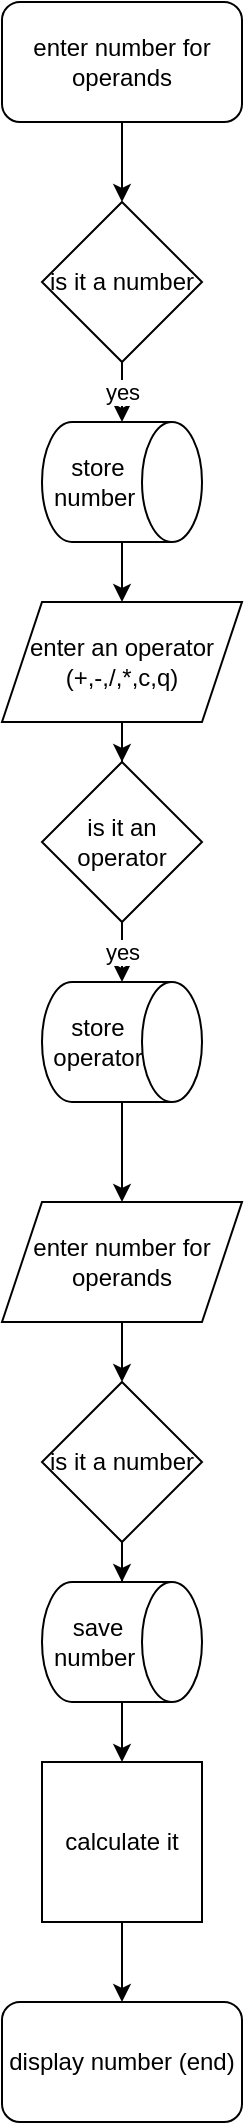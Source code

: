 <mxfile version="15.5.8" type="github">
  <diagram id="GDMP_vEG5RRETmi2Cn6S" name="Page-1">
    <mxGraphModel dx="1038" dy="547" grid="1" gridSize="10" guides="1" tooltips="1" connect="1" arrows="1" fold="1" page="1" pageScale="1" pageWidth="850" pageHeight="1100" math="0" shadow="0">
      <root>
        <mxCell id="0" />
        <mxCell id="1" parent="0" />
        <mxCell id="1s8ufy4f7ip8xousPr05-5" value="" style="edgeStyle=orthogonalEdgeStyle;rounded=0;orthogonalLoop=1;jettySize=auto;html=1;" parent="1" source="1s8ufy4f7ip8xousPr05-2" target="1s8ufy4f7ip8xousPr05-4" edge="1">
          <mxGeometry relative="1" as="geometry" />
        </mxCell>
        <mxCell id="1s8ufy4f7ip8xousPr05-2" value="enter number for operands" style="rounded=1;whiteSpace=wrap;html=1;" parent="1" vertex="1">
          <mxGeometry x="340" y="30" width="120" height="60" as="geometry" />
        </mxCell>
        <mxCell id="CedihasmcYs-21EmaN2X-2" value="yes" style="edgeStyle=orthogonalEdgeStyle;rounded=0;orthogonalLoop=1;jettySize=auto;html=1;" parent="1" source="1s8ufy4f7ip8xousPr05-4" target="CedihasmcYs-21EmaN2X-1" edge="1">
          <mxGeometry relative="1" as="geometry" />
        </mxCell>
        <mxCell id="1s8ufy4f7ip8xousPr05-4" value="is it a number" style="rhombus;whiteSpace=wrap;html=1;" parent="1" vertex="1">
          <mxGeometry x="360" y="130" width="80" height="80" as="geometry" />
        </mxCell>
        <mxCell id="CedihasmcYs-21EmaN2X-5" value="" style="edgeStyle=orthogonalEdgeStyle;rounded=0;orthogonalLoop=1;jettySize=auto;html=1;" parent="1" source="1s8ufy4f7ip8xousPr05-6" target="CedihasmcYs-21EmaN2X-4" edge="1">
          <mxGeometry relative="1" as="geometry" />
        </mxCell>
        <mxCell id="1s8ufy4f7ip8xousPr05-6" value="enter an operator (+,-,/,*,c,q)" style="shape=parallelogram;perimeter=parallelogramPerimeter;whiteSpace=wrap;html=1;fixedSize=1;" parent="1" vertex="1">
          <mxGeometry x="340" y="330" width="120" height="60" as="geometry" />
        </mxCell>
        <mxCell id="CedihasmcYs-21EmaN2X-3" value="" style="edgeStyle=orthogonalEdgeStyle;rounded=0;orthogonalLoop=1;jettySize=auto;html=1;" parent="1" source="CedihasmcYs-21EmaN2X-1" target="1s8ufy4f7ip8xousPr05-6" edge="1">
          <mxGeometry relative="1" as="geometry" />
        </mxCell>
        <mxCell id="CedihasmcYs-21EmaN2X-1" value="store number&amp;nbsp;" style="shape=cylinder3;whiteSpace=wrap;html=1;boundedLbl=1;backgroundOutline=1;size=15;direction=south;" parent="1" vertex="1">
          <mxGeometry x="360" y="240" width="80" height="60" as="geometry" />
        </mxCell>
        <mxCell id="CedihasmcYs-21EmaN2X-7" value="yes" style="edgeStyle=orthogonalEdgeStyle;rounded=0;orthogonalLoop=1;jettySize=auto;html=1;" parent="1" source="CedihasmcYs-21EmaN2X-4" target="CedihasmcYs-21EmaN2X-6" edge="1">
          <mxGeometry relative="1" as="geometry" />
        </mxCell>
        <mxCell id="CedihasmcYs-21EmaN2X-4" value="is it an operator" style="rhombus;whiteSpace=wrap;html=1;" parent="1" vertex="1">
          <mxGeometry x="360" y="410" width="80" height="80" as="geometry" />
        </mxCell>
        <mxCell id="CedihasmcYs-21EmaN2X-9" value="" style="edgeStyle=orthogonalEdgeStyle;rounded=0;orthogonalLoop=1;jettySize=auto;html=1;" parent="1" source="CedihasmcYs-21EmaN2X-6" target="CedihasmcYs-21EmaN2X-8" edge="1">
          <mxGeometry relative="1" as="geometry" />
        </mxCell>
        <mxCell id="CedihasmcYs-21EmaN2X-6" value="store operator" style="shape=cylinder3;whiteSpace=wrap;html=1;boundedLbl=1;backgroundOutline=1;size=15;direction=south;" parent="1" vertex="1">
          <mxGeometry x="360" y="520" width="80" height="60" as="geometry" />
        </mxCell>
        <mxCell id="CedihasmcYs-21EmaN2X-12" value="" style="edgeStyle=orthogonalEdgeStyle;rounded=0;orthogonalLoop=1;jettySize=auto;html=1;" parent="1" source="CedihasmcYs-21EmaN2X-8" target="CedihasmcYs-21EmaN2X-11" edge="1">
          <mxGeometry relative="1" as="geometry" />
        </mxCell>
        <mxCell id="CedihasmcYs-21EmaN2X-8" value="enter number for operands" style="shape=parallelogram;perimeter=parallelogramPerimeter;whiteSpace=wrap;html=1;fixedSize=1;" parent="1" vertex="1">
          <mxGeometry x="340" y="630" width="120" height="60" as="geometry" />
        </mxCell>
        <mxCell id="CedihasmcYs-21EmaN2X-15" value="" style="edgeStyle=orthogonalEdgeStyle;rounded=0;orthogonalLoop=1;jettySize=auto;html=1;" parent="1" source="CedihasmcYs-21EmaN2X-10" target="CedihasmcYs-21EmaN2X-14" edge="1">
          <mxGeometry relative="1" as="geometry" />
        </mxCell>
        <mxCell id="CedihasmcYs-21EmaN2X-10" value="save number&amp;nbsp;" style="shape=cylinder3;whiteSpace=wrap;html=1;boundedLbl=1;backgroundOutline=1;size=15;direction=south;" parent="1" vertex="1">
          <mxGeometry x="360" y="820" width="80" height="60" as="geometry" />
        </mxCell>
        <mxCell id="CedihasmcYs-21EmaN2X-13" value="" style="edgeStyle=orthogonalEdgeStyle;rounded=0;orthogonalLoop=1;jettySize=auto;html=1;" parent="1" source="CedihasmcYs-21EmaN2X-11" target="CedihasmcYs-21EmaN2X-10" edge="1">
          <mxGeometry relative="1" as="geometry" />
        </mxCell>
        <mxCell id="CedihasmcYs-21EmaN2X-11" value="is it a number" style="rhombus;whiteSpace=wrap;html=1;" parent="1" vertex="1">
          <mxGeometry x="360" y="720" width="80" height="80" as="geometry" />
        </mxCell>
        <mxCell id="CedihasmcYs-21EmaN2X-17" value="" style="edgeStyle=orthogonalEdgeStyle;rounded=0;orthogonalLoop=1;jettySize=auto;html=1;" parent="1" source="CedihasmcYs-21EmaN2X-14" target="CedihasmcYs-21EmaN2X-16" edge="1">
          <mxGeometry relative="1" as="geometry" />
        </mxCell>
        <mxCell id="CedihasmcYs-21EmaN2X-14" value="calculate it" style="whiteSpace=wrap;html=1;aspect=fixed;" parent="1" vertex="1">
          <mxGeometry x="360" y="910" width="80" height="80" as="geometry" />
        </mxCell>
        <mxCell id="CedihasmcYs-21EmaN2X-16" value="display number (end)" style="rounded=1;whiteSpace=wrap;html=1;" parent="1" vertex="1">
          <mxGeometry x="340" y="1030" width="120" height="60" as="geometry" />
        </mxCell>
      </root>
    </mxGraphModel>
  </diagram>
</mxfile>
